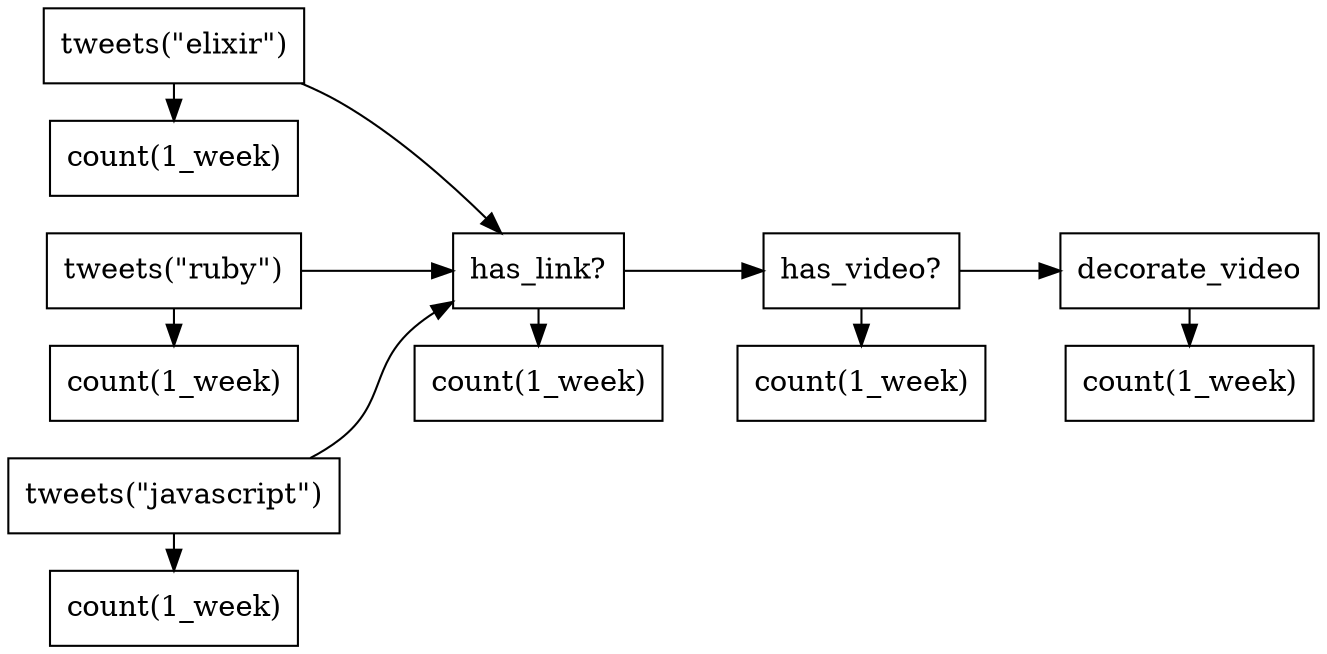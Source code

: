 digraph probably_worth_watching {
  rankdir=LR;
  node [shape = box];

  tweets_elixir -> has_link;
  tweets_ruby -> has_link;
  tweets_javascript -> has_link;
  has_link -> has_video -> decorate_video;

  tweets_elixir -> count_7d_elixir;
  tweets_ruby -> count_7d_ruby;
  tweets_javascript -> count_7d_javascript;
  has_link -> count_7d_has_link;
  has_video -> count_7d_has_video;
  decorate_video -> count_7d_decorate_video;

  has_link [label="has_link?"]
  has_video [label="has_video?"]
  tweets_elixir [label="tweets(\"elixir\")"];
  tweets_ruby [label="tweets(\"ruby\")"];
  tweets_javascript [label="tweets(\"javascript\")"];
  count_7d_elixir [label="count(1_week)"];
  count_7d_ruby [label="count(1_week)"];
  count_7d_javascript [label="count(1_week)"];
  count_7d_has_link [label="count(1_week)"];
  count_7d_has_video [label="count(1_week)"];
  count_7d_decorate_video [label="count(1_week)"];

  {
    rank = same;
    tweets_elixir;
    tweets_ruby;
    tweets_javascript;
    count_7d_elixir;
    count_7d_ruby;
    count_7d_javascript;
  }

  {
    rank = same;
    has_link;
    count_7d_has_link;
  }

  {
    rank = same;
    has_video;
    count_7d_has_video;
  }

  {
    rank = same;
    decorate_video;
    count_7d_decorate_video;
  }
}
